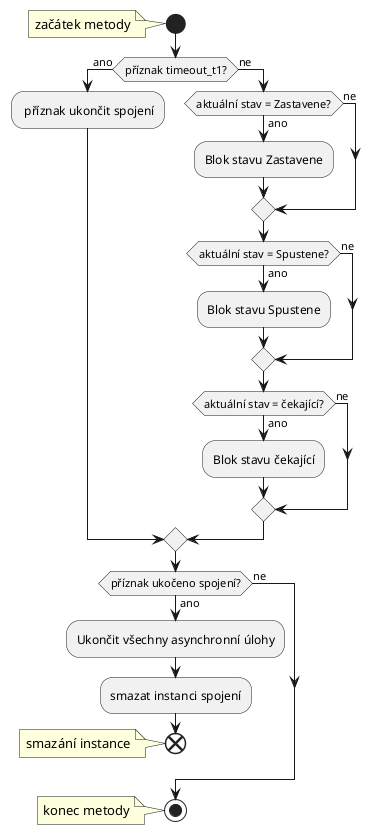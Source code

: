 @startuml
'States
start
note : začátek metody
if (příznak timeout_t1?) then (ano)
    : příznak ukončit spojení;
else (ne)
if (aktuální stav = Zastavene?) then (ano)
:Blok stavu Zastavene;
else (ne)
endif
if (aktuální stav = Spustene?) then (ano)
:Blok stavu Spustene;
else (ne)
endif
if (aktuální stav = čekající?) then (ano)
:Blok stavu čekající;
else (ne)
endif
endif
if (příznak ukočeno spojení?) then (ano)
    :Ukončit všechny asynchronní úlohy;
    :smazat instanci spojení;
    end
    note : smazání instance
    else (ne)
endif
stop
note : konec metody
@enduml

@startuml
'State 1
start
note: vstup do bloku
if (stav spojeni = Zastavene?) then (ano)
 if (apdu = U-formát?) then (ano)
      if (apdu = TESTFR act?) then (ano)
        :vytvoř odpoveď TESTFR con;
        :odešli odpověď\n  send_frame();
      else (ne)
      endif
  else (ne)
endif
else (ne)
endif
stop
note : výstup z bloku
@enduml

@startuml
'State 2.1
skinparam DefaultFontSize 16
start
note: vstup do bloku
if (stav spojeni = Spustene?) then (ano)
    if (apdu = I-formát?) then (ano)
        if (SSN - VR > 1?) then (ano)
            :Nastala chyba\n   sekvence;
            :pošli poslední stav VR;
            :odešli S-formát\n  send_frame();
            :příznak ukončit spojení;
        else (ne)
            :VR++;
            :   odstraň všechny \n   potvrzené rámce \ns hodnotou <= RSN;
            :odešli data z rámce\n do modulu zpracování;
            :odešli data z rámce\n do MQTT brokeru;
            if (počet přijatých rámců ve \n vyrovnávací paměti >= w?) then (ano)
                :odešli S-formát\n  send_frame();
            else (ne)
            endif
        endif
    else (ne)

    endif
    (A)


else (ne)
(B)
endif

@enduml

@startuml
'State 2.2
skinparam DefaultFontSize 16
(A)

    if (apdu = S-formát?) then (ano)
        :odstraň všechny \npotvrzené rámce \ns hodnotou <= RSN;
    else (ne)

    endif
    if (apdu = U-formát?) then (ano)
        if (apdu = TESTFR act?) then (ano)
            :vytvoř odpoveď\n TESTFR con;
            :odešli odpověď\n  send_frame();
        else (ne)
        endif
    else (ne)
    endif
(B)
stop
note : výstup z bloku
@enduml


@startuml
'State 3
start
note: vstup do bloku
if (stav spojeni = čekající?) then (ano)
 if (apdu = S-formát?) then (ano)
            :odstraň všechny \npotvrzené rámce \ns hodnotou <= RSN;
      else (ne)
      endif
      if (apdu = U-formát?) then (ano)
              if (apdu = TESTFR act?) then (ano)
                :vytvoř odpoveď\n TESTFR con;
                :odešli odpověď\n  send_frame();
              else (ne)
              endif
          else (ne)
          endif
else (ne)
endif
stop
note : výstup z bloku
@enduml
